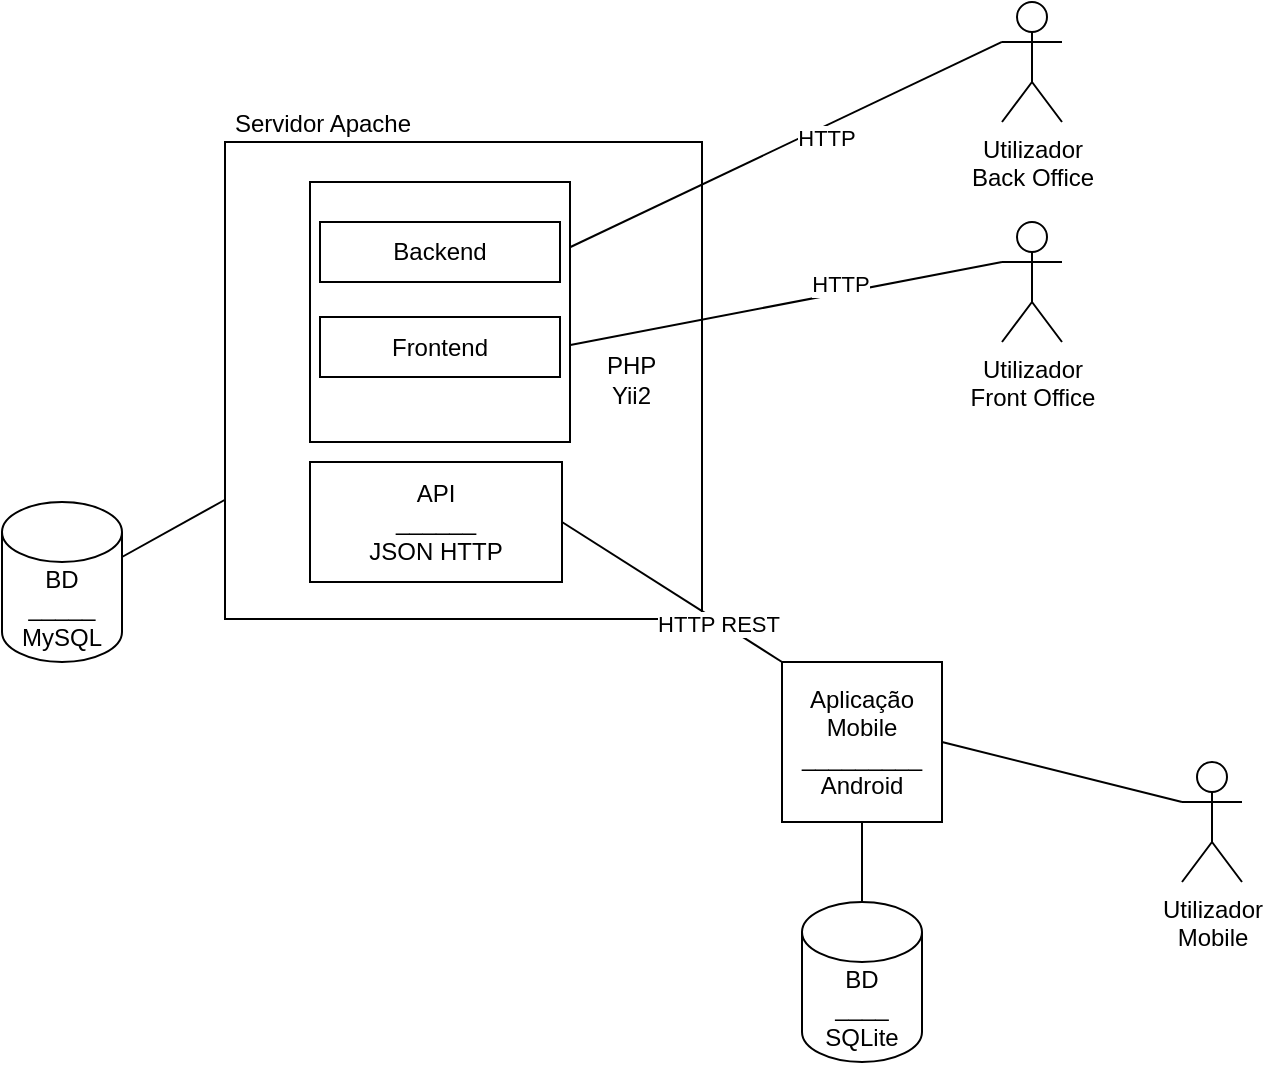 <mxfile version="20.3.7" type="device"><diagram id="u65P2mHneKZH7L9C-7kL" name="Página-1"><mxGraphModel dx="1038" dy="1810" grid="1" gridSize="10" guides="1" tooltips="1" connect="1" arrows="1" fold="1" page="1" pageScale="1" pageWidth="827" pageHeight="1169" math="0" shadow="0"><root><mxCell id="0"/><mxCell id="1" parent="0"/><mxCell id="M7AvYCleT-dkdrolspba-1" value="&lt;span style=&quot;white-space: pre;&quot;&gt;&#9;&lt;/span&gt;&lt;span style=&quot;white-space: pre;&quot;&gt;&#9;&lt;/span&gt;&lt;span style=&quot;white-space: pre;&quot;&gt;&#9;&lt;/span&gt;&lt;span style=&quot;white-space: pre;&quot;&gt;&#9;&lt;/span&gt;&lt;span style=&quot;white-space: pre;&quot;&gt;&#9;&lt;/span&gt;&lt;span style=&quot;white-space: pre;&quot;&gt;&#9;&lt;/span&gt;&amp;nbsp; PHP &lt;br&gt;&lt;span style=&quot;white-space: pre;&quot;&gt;&#9;&lt;/span&gt;&lt;span style=&quot;white-space: pre;&quot;&gt;&#9;&lt;/span&gt;&lt;span style=&quot;white-space: pre;&quot;&gt;&#9;&lt;/span&gt;&lt;span style=&quot;white-space: pre;&quot;&gt;&#9;&lt;/span&gt;&lt;span style=&quot;white-space: pre;&quot;&gt;&#9;&lt;/span&gt;&lt;span style=&quot;white-space: pre;&quot;&gt;&#9;&lt;/span&gt;&amp;nbsp; Yii2" style="whiteSpace=wrap;html=1;aspect=fixed;" parent="1" vertex="1"><mxGeometry x="211.5" y="-10" width="238.5" height="238.5" as="geometry"/></mxCell><mxCell id="M7AvYCleT-dkdrolspba-3" value="Utilizador &lt;br&gt;Front Office" style="shape=umlActor;verticalLabelPosition=bottom;verticalAlign=top;html=1;outlineConnect=0;" parent="1" vertex="1"><mxGeometry x="600" y="30" width="30" height="60" as="geometry"/></mxCell><mxCell id="M7AvYCleT-dkdrolspba-4" value="Utilizador&lt;br&gt;Back Office" style="shape=umlActor;verticalLabelPosition=bottom;verticalAlign=top;html=1;outlineConnect=0;" parent="1" vertex="1"><mxGeometry x="600" y="-80" width="30" height="60" as="geometry"/></mxCell><mxCell id="M7AvYCleT-dkdrolspba-11" value="" style="endArrow=none;html=1;rounded=0;exitX=1;exitY=0.5;exitDx=0;exitDy=0;entryX=0;entryY=0.333;entryDx=0;entryDy=0;entryPerimeter=0;" parent="1" source="ing8OTj3eMaKK37S5p_2-8" target="M7AvYCleT-dkdrolspba-3" edge="1"><mxGeometry width="50" height="50" relative="1" as="geometry"><mxPoint x="560" y="120" as="sourcePoint"/><mxPoint x="440" y="310" as="targetPoint"/></mxGeometry></mxCell><mxCell id="86M7W_QAQogv9o79Flma-3" value="HTTP" style="edgeLabel;html=1;align=center;verticalAlign=middle;resizable=0;points=[];" vertex="1" connectable="0" parent="M7AvYCleT-dkdrolspba-11"><mxGeometry x="0.275" y="4" relative="1" as="geometry"><mxPoint y="-1" as="offset"/></mxGeometry></mxCell><mxCell id="M7AvYCleT-dkdrolspba-12" value="" style="endArrow=none;html=1;rounded=0;exitX=1;exitY=0.5;exitDx=0;exitDy=0;entryX=0;entryY=0.333;entryDx=0;entryDy=0;entryPerimeter=0;" parent="1" source="ing8OTj3eMaKK37S5p_2-9" target="M7AvYCleT-dkdrolspba-4" edge="1"><mxGeometry width="50" height="50" relative="1" as="geometry"><mxPoint x="560" y="160" as="sourcePoint"/><mxPoint x="440" y="310" as="targetPoint"/></mxGeometry></mxCell><mxCell id="86M7W_QAQogv9o79Flma-2" value="HTTP" style="edgeLabel;html=1;align=center;verticalAlign=middle;resizable=0;points=[];" vertex="1" connectable="0" parent="M7AvYCleT-dkdrolspba-12"><mxGeometry x="0.185" y="-5" relative="1" as="geometry"><mxPoint as="offset"/></mxGeometry></mxCell><mxCell id="M7AvYCleT-dkdrolspba-13" value="BD&lt;br&gt;_____&lt;br&gt;MySQL" style="shape=cylinder3;whiteSpace=wrap;html=1;boundedLbl=1;backgroundOutline=1;size=15;" parent="1" vertex="1"><mxGeometry x="100" y="170" width="60" height="80" as="geometry"/></mxCell><mxCell id="M7AvYCleT-dkdrolspba-14" value="" style="endArrow=none;html=1;rounded=0;exitX=1;exitY=0;exitDx=0;exitDy=27.5;exitPerimeter=0;entryX=0;entryY=0.75;entryDx=0;entryDy=0;" parent="1" source="M7AvYCleT-dkdrolspba-13" target="M7AvYCleT-dkdrolspba-1" edge="1"><mxGeometry width="50" height="50" relative="1" as="geometry"><mxPoint x="390" y="340" as="sourcePoint"/><mxPoint x="440" y="290" as="targetPoint"/></mxGeometry></mxCell><mxCell id="M7AvYCleT-dkdrolspba-17" value="Aplicação Mobile&lt;br&gt;_________&lt;br&gt;Android" style="whiteSpace=wrap;html=1;aspect=fixed;" parent="1" vertex="1"><mxGeometry x="490" y="250" width="80" height="80" as="geometry"/></mxCell><mxCell id="M7AvYCleT-dkdrolspba-18" value="Utilizador &lt;br&gt;Mobile" style="shape=umlActor;verticalLabelPosition=bottom;verticalAlign=top;html=1;outlineConnect=0;" parent="1" vertex="1"><mxGeometry x="690" y="300" width="30" height="60" as="geometry"/></mxCell><mxCell id="M7AvYCleT-dkdrolspba-21" value="" style="endArrow=none;html=1;rounded=0;entryX=1;entryY=0.5;entryDx=0;entryDy=0;exitX=0;exitY=0.333;exitDx=0;exitDy=0;exitPerimeter=0;" parent="1" source="M7AvYCleT-dkdrolspba-18" target="M7AvYCleT-dkdrolspba-17" edge="1"><mxGeometry width="50" height="50" relative="1" as="geometry"><mxPoint x="364" y="490" as="sourcePoint"/><mxPoint x="414" y="440" as="targetPoint"/></mxGeometry></mxCell><mxCell id="M7AvYCleT-dkdrolspba-22" value="BD&lt;br&gt;____&lt;br&gt;SQLite" style="shape=cylinder3;whiteSpace=wrap;html=1;boundedLbl=1;backgroundOutline=1;size=15;" parent="1" vertex="1"><mxGeometry x="500" y="370" width="60" height="80" as="geometry"/></mxCell><mxCell id="M7AvYCleT-dkdrolspba-23" value="" style="endArrow=none;html=1;rounded=0;exitX=0.5;exitY=1;exitDx=0;exitDy=0;entryX=0.5;entryY=0;entryDx=0;entryDy=0;entryPerimeter=0;" parent="1" source="M7AvYCleT-dkdrolspba-17" target="M7AvYCleT-dkdrolspba-22" edge="1"><mxGeometry width="50" height="50" relative="1" as="geometry"><mxPoint x="390" y="290" as="sourcePoint"/><mxPoint x="440" y="240" as="targetPoint"/></mxGeometry></mxCell><mxCell id="ing8OTj3eMaKK37S5p_2-3" value="API&lt;br&gt;______&lt;br&gt;JSON HTTP" style="rounded=0;whiteSpace=wrap;html=1;" parent="1" vertex="1"><mxGeometry x="254" y="150" width="126" height="60" as="geometry"/></mxCell><mxCell id="ing8OTj3eMaKK37S5p_2-7" value="" style="whiteSpace=wrap;html=1;aspect=fixed;" parent="1" vertex="1"><mxGeometry x="254" y="10" width="130" height="130" as="geometry"/></mxCell><mxCell id="ing8OTj3eMaKK37S5p_2-8" value="Frontend" style="rounded=0;whiteSpace=wrap;html=1;" parent="1" vertex="1"><mxGeometry x="259" y="77.5" width="120" height="30" as="geometry"/></mxCell><mxCell id="ing8OTj3eMaKK37S5p_2-9" value="Backend" style="rounded=0;whiteSpace=wrap;html=1;" parent="1" vertex="1"><mxGeometry x="259" y="30" width="120" height="30" as="geometry"/></mxCell><mxCell id="ing8OTj3eMaKK37S5p_2-10" value="" style="endArrow=none;html=1;rounded=0;exitX=1;exitY=0.5;exitDx=0;exitDy=0;entryX=0;entryY=0;entryDx=0;entryDy=0;" parent="1" source="ing8OTj3eMaKK37S5p_2-3" target="M7AvYCleT-dkdrolspba-17" edge="1"><mxGeometry width="50" height="50" relative="1" as="geometry"><mxPoint x="430" y="240" as="sourcePoint"/><mxPoint x="480" y="190" as="targetPoint"/></mxGeometry></mxCell><mxCell id="86M7W_QAQogv9o79Flma-4" value="HTTP REST" style="edgeLabel;html=1;align=center;verticalAlign=middle;resizable=0;points=[];" vertex="1" connectable="0" parent="ing8OTj3eMaKK37S5p_2-10"><mxGeometry x="0.429" y="-1" relative="1" as="geometry"><mxPoint as="offset"/></mxGeometry></mxCell><mxCell id="86M7W_QAQogv9o79Flma-1" value="Servidor Apache" style="text;html=1;strokeColor=none;fillColor=none;align=center;verticalAlign=middle;whiteSpace=wrap;rounded=0;" vertex="1" parent="1"><mxGeometry x="205.5" y="-34" width="108.5" height="30" as="geometry"/></mxCell></root></mxGraphModel></diagram></mxfile>